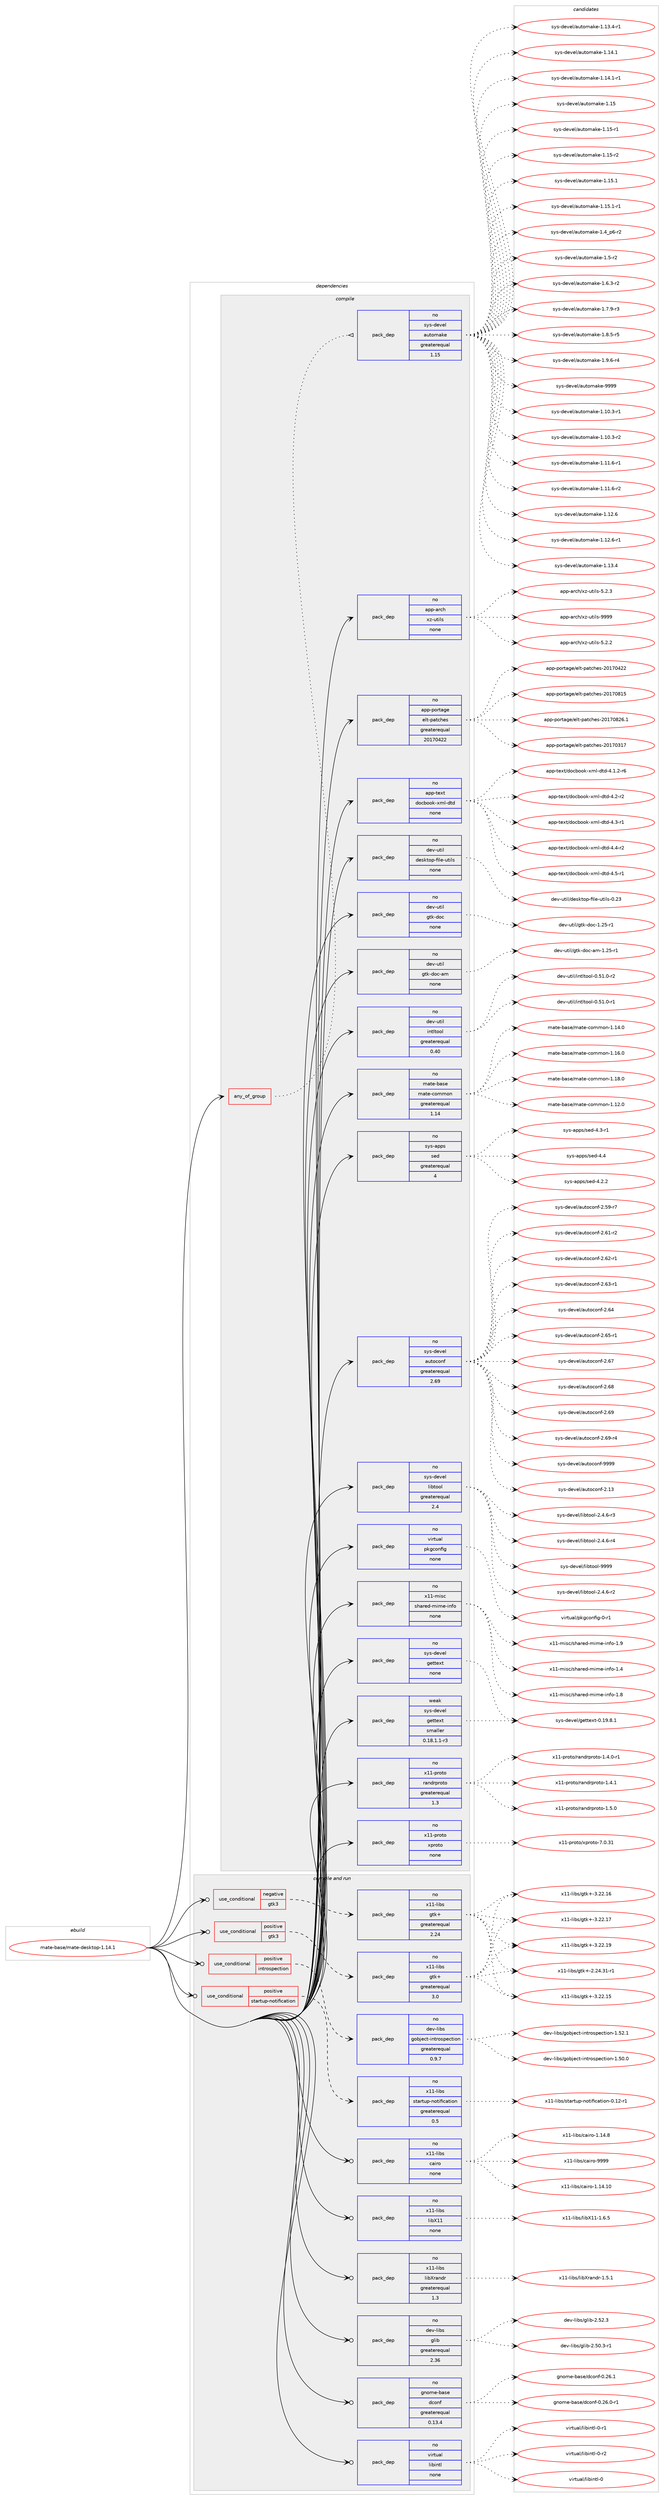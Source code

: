 digraph prolog {

# *************
# Graph options
# *************

newrank=true;
concentrate=true;
compound=true;
graph [rankdir=LR,fontname=Helvetica,fontsize=10,ranksep=1.5];#, ranksep=2.5, nodesep=0.2];
edge  [arrowhead=vee];
node  [fontname=Helvetica,fontsize=10];

# **********
# The ebuild
# **********

subgraph cluster_leftcol {
color=gray;
rank=same;
label=<<i>ebuild</i>>;
id [label="mate-base/mate-desktop-1.14.1", color=red, width=4, href="../mate-base/mate-desktop-1.14.1.svg"];
}

# ****************
# The dependencies
# ****************

subgraph cluster_midcol {
color=gray;
label=<<i>dependencies</i>>;
subgraph cluster_compile {
fillcolor="#eeeeee";
style=filled;
label=<<i>compile</i>>;
subgraph any5096 {
dependency345927 [label=<<TABLE BORDER="0" CELLBORDER="1" CELLSPACING="0" CELLPADDING="4"><TR><TD CELLPADDING="10">any_of_group</TD></TR></TABLE>>, shape=none, color=red];subgraph pack254606 {
dependency345928 [label=<<TABLE BORDER="0" CELLBORDER="1" CELLSPACING="0" CELLPADDING="4" WIDTH="220"><TR><TD ROWSPAN="6" CELLPADDING="30">pack_dep</TD></TR><TR><TD WIDTH="110">no</TD></TR><TR><TD>sys-devel</TD></TR><TR><TD>automake</TD></TR><TR><TD>greaterequal</TD></TR><TR><TD>1.15</TD></TR></TABLE>>, shape=none, color=blue];
}
dependency345927:e -> dependency345928:w [weight=20,style="dotted",arrowhead="oinv"];
}
id:e -> dependency345927:w [weight=20,style="solid",arrowhead="vee"];
subgraph pack254607 {
dependency345929 [label=<<TABLE BORDER="0" CELLBORDER="1" CELLSPACING="0" CELLPADDING="4" WIDTH="220"><TR><TD ROWSPAN="6" CELLPADDING="30">pack_dep</TD></TR><TR><TD WIDTH="110">no</TD></TR><TR><TD>app-arch</TD></TR><TR><TD>xz-utils</TD></TR><TR><TD>none</TD></TR><TR><TD></TD></TR></TABLE>>, shape=none, color=blue];
}
id:e -> dependency345929:w [weight=20,style="solid",arrowhead="vee"];
subgraph pack254608 {
dependency345930 [label=<<TABLE BORDER="0" CELLBORDER="1" CELLSPACING="0" CELLPADDING="4" WIDTH="220"><TR><TD ROWSPAN="6" CELLPADDING="30">pack_dep</TD></TR><TR><TD WIDTH="110">no</TD></TR><TR><TD>app-portage</TD></TR><TR><TD>elt-patches</TD></TR><TR><TD>greaterequal</TD></TR><TR><TD>20170422</TD></TR></TABLE>>, shape=none, color=blue];
}
id:e -> dependency345930:w [weight=20,style="solid",arrowhead="vee"];
subgraph pack254609 {
dependency345931 [label=<<TABLE BORDER="0" CELLBORDER="1" CELLSPACING="0" CELLPADDING="4" WIDTH="220"><TR><TD ROWSPAN="6" CELLPADDING="30">pack_dep</TD></TR><TR><TD WIDTH="110">no</TD></TR><TR><TD>app-text</TD></TR><TR><TD>docbook-xml-dtd</TD></TR><TR><TD>none</TD></TR><TR><TD></TD></TR></TABLE>>, shape=none, color=blue];
}
id:e -> dependency345931:w [weight=20,style="solid",arrowhead="vee"];
subgraph pack254610 {
dependency345932 [label=<<TABLE BORDER="0" CELLBORDER="1" CELLSPACING="0" CELLPADDING="4" WIDTH="220"><TR><TD ROWSPAN="6" CELLPADDING="30">pack_dep</TD></TR><TR><TD WIDTH="110">no</TD></TR><TR><TD>dev-util</TD></TR><TR><TD>desktop-file-utils</TD></TR><TR><TD>none</TD></TR><TR><TD></TD></TR></TABLE>>, shape=none, color=blue];
}
id:e -> dependency345932:w [weight=20,style="solid",arrowhead="vee"];
subgraph pack254611 {
dependency345933 [label=<<TABLE BORDER="0" CELLBORDER="1" CELLSPACING="0" CELLPADDING="4" WIDTH="220"><TR><TD ROWSPAN="6" CELLPADDING="30">pack_dep</TD></TR><TR><TD WIDTH="110">no</TD></TR><TR><TD>dev-util</TD></TR><TR><TD>gtk-doc</TD></TR><TR><TD>none</TD></TR><TR><TD></TD></TR></TABLE>>, shape=none, color=blue];
}
id:e -> dependency345933:w [weight=20,style="solid",arrowhead="vee"];
subgraph pack254612 {
dependency345934 [label=<<TABLE BORDER="0" CELLBORDER="1" CELLSPACING="0" CELLPADDING="4" WIDTH="220"><TR><TD ROWSPAN="6" CELLPADDING="30">pack_dep</TD></TR><TR><TD WIDTH="110">no</TD></TR><TR><TD>dev-util</TD></TR><TR><TD>gtk-doc-am</TD></TR><TR><TD>none</TD></TR><TR><TD></TD></TR></TABLE>>, shape=none, color=blue];
}
id:e -> dependency345934:w [weight=20,style="solid",arrowhead="vee"];
subgraph pack254613 {
dependency345935 [label=<<TABLE BORDER="0" CELLBORDER="1" CELLSPACING="0" CELLPADDING="4" WIDTH="220"><TR><TD ROWSPAN="6" CELLPADDING="30">pack_dep</TD></TR><TR><TD WIDTH="110">no</TD></TR><TR><TD>dev-util</TD></TR><TR><TD>intltool</TD></TR><TR><TD>greaterequal</TD></TR><TR><TD>0.40</TD></TR></TABLE>>, shape=none, color=blue];
}
id:e -> dependency345935:w [weight=20,style="solid",arrowhead="vee"];
subgraph pack254614 {
dependency345936 [label=<<TABLE BORDER="0" CELLBORDER="1" CELLSPACING="0" CELLPADDING="4" WIDTH="220"><TR><TD ROWSPAN="6" CELLPADDING="30">pack_dep</TD></TR><TR><TD WIDTH="110">no</TD></TR><TR><TD>mate-base</TD></TR><TR><TD>mate-common</TD></TR><TR><TD>greaterequal</TD></TR><TR><TD>1.14</TD></TR></TABLE>>, shape=none, color=blue];
}
id:e -> dependency345936:w [weight=20,style="solid",arrowhead="vee"];
subgraph pack254615 {
dependency345937 [label=<<TABLE BORDER="0" CELLBORDER="1" CELLSPACING="0" CELLPADDING="4" WIDTH="220"><TR><TD ROWSPAN="6" CELLPADDING="30">pack_dep</TD></TR><TR><TD WIDTH="110">no</TD></TR><TR><TD>sys-apps</TD></TR><TR><TD>sed</TD></TR><TR><TD>greaterequal</TD></TR><TR><TD>4</TD></TR></TABLE>>, shape=none, color=blue];
}
id:e -> dependency345937:w [weight=20,style="solid",arrowhead="vee"];
subgraph pack254616 {
dependency345938 [label=<<TABLE BORDER="0" CELLBORDER="1" CELLSPACING="0" CELLPADDING="4" WIDTH="220"><TR><TD ROWSPAN="6" CELLPADDING="30">pack_dep</TD></TR><TR><TD WIDTH="110">no</TD></TR><TR><TD>sys-devel</TD></TR><TR><TD>autoconf</TD></TR><TR><TD>greaterequal</TD></TR><TR><TD>2.69</TD></TR></TABLE>>, shape=none, color=blue];
}
id:e -> dependency345938:w [weight=20,style="solid",arrowhead="vee"];
subgraph pack254617 {
dependency345939 [label=<<TABLE BORDER="0" CELLBORDER="1" CELLSPACING="0" CELLPADDING="4" WIDTH="220"><TR><TD ROWSPAN="6" CELLPADDING="30">pack_dep</TD></TR><TR><TD WIDTH="110">no</TD></TR><TR><TD>sys-devel</TD></TR><TR><TD>gettext</TD></TR><TR><TD>none</TD></TR><TR><TD></TD></TR></TABLE>>, shape=none, color=blue];
}
id:e -> dependency345939:w [weight=20,style="solid",arrowhead="vee"];
subgraph pack254618 {
dependency345940 [label=<<TABLE BORDER="0" CELLBORDER="1" CELLSPACING="0" CELLPADDING="4" WIDTH="220"><TR><TD ROWSPAN="6" CELLPADDING="30">pack_dep</TD></TR><TR><TD WIDTH="110">no</TD></TR><TR><TD>sys-devel</TD></TR><TR><TD>libtool</TD></TR><TR><TD>greaterequal</TD></TR><TR><TD>2.4</TD></TR></TABLE>>, shape=none, color=blue];
}
id:e -> dependency345940:w [weight=20,style="solid",arrowhead="vee"];
subgraph pack254619 {
dependency345941 [label=<<TABLE BORDER="0" CELLBORDER="1" CELLSPACING="0" CELLPADDING="4" WIDTH="220"><TR><TD ROWSPAN="6" CELLPADDING="30">pack_dep</TD></TR><TR><TD WIDTH="110">no</TD></TR><TR><TD>virtual</TD></TR><TR><TD>pkgconfig</TD></TR><TR><TD>none</TD></TR><TR><TD></TD></TR></TABLE>>, shape=none, color=blue];
}
id:e -> dependency345941:w [weight=20,style="solid",arrowhead="vee"];
subgraph pack254620 {
dependency345942 [label=<<TABLE BORDER="0" CELLBORDER="1" CELLSPACING="0" CELLPADDING="4" WIDTH="220"><TR><TD ROWSPAN="6" CELLPADDING="30">pack_dep</TD></TR><TR><TD WIDTH="110">no</TD></TR><TR><TD>x11-misc</TD></TR><TR><TD>shared-mime-info</TD></TR><TR><TD>none</TD></TR><TR><TD></TD></TR></TABLE>>, shape=none, color=blue];
}
id:e -> dependency345942:w [weight=20,style="solid",arrowhead="vee"];
subgraph pack254621 {
dependency345943 [label=<<TABLE BORDER="0" CELLBORDER="1" CELLSPACING="0" CELLPADDING="4" WIDTH="220"><TR><TD ROWSPAN="6" CELLPADDING="30">pack_dep</TD></TR><TR><TD WIDTH="110">no</TD></TR><TR><TD>x11-proto</TD></TR><TR><TD>randrproto</TD></TR><TR><TD>greaterequal</TD></TR><TR><TD>1.3</TD></TR></TABLE>>, shape=none, color=blue];
}
id:e -> dependency345943:w [weight=20,style="solid",arrowhead="vee"];
subgraph pack254622 {
dependency345944 [label=<<TABLE BORDER="0" CELLBORDER="1" CELLSPACING="0" CELLPADDING="4" WIDTH="220"><TR><TD ROWSPAN="6" CELLPADDING="30">pack_dep</TD></TR><TR><TD WIDTH="110">no</TD></TR><TR><TD>x11-proto</TD></TR><TR><TD>xproto</TD></TR><TR><TD>none</TD></TR><TR><TD></TD></TR></TABLE>>, shape=none, color=blue];
}
id:e -> dependency345944:w [weight=20,style="solid",arrowhead="vee"];
subgraph pack254623 {
dependency345945 [label=<<TABLE BORDER="0" CELLBORDER="1" CELLSPACING="0" CELLPADDING="4" WIDTH="220"><TR><TD ROWSPAN="6" CELLPADDING="30">pack_dep</TD></TR><TR><TD WIDTH="110">weak</TD></TR><TR><TD>sys-devel</TD></TR><TR><TD>gettext</TD></TR><TR><TD>smaller</TD></TR><TR><TD>0.18.1.1-r3</TD></TR></TABLE>>, shape=none, color=blue];
}
id:e -> dependency345945:w [weight=20,style="solid",arrowhead="vee"];
}
subgraph cluster_compileandrun {
fillcolor="#eeeeee";
style=filled;
label=<<i>compile and run</i>>;
subgraph cond86124 {
dependency345946 [label=<<TABLE BORDER="0" CELLBORDER="1" CELLSPACING="0" CELLPADDING="4"><TR><TD ROWSPAN="3" CELLPADDING="10">use_conditional</TD></TR><TR><TD>negative</TD></TR><TR><TD>gtk3</TD></TR></TABLE>>, shape=none, color=red];
subgraph pack254624 {
dependency345947 [label=<<TABLE BORDER="0" CELLBORDER="1" CELLSPACING="0" CELLPADDING="4" WIDTH="220"><TR><TD ROWSPAN="6" CELLPADDING="30">pack_dep</TD></TR><TR><TD WIDTH="110">no</TD></TR><TR><TD>x11-libs</TD></TR><TR><TD>gtk+</TD></TR><TR><TD>greaterequal</TD></TR><TR><TD>2.24</TD></TR></TABLE>>, shape=none, color=blue];
}
dependency345946:e -> dependency345947:w [weight=20,style="dashed",arrowhead="vee"];
}
id:e -> dependency345946:w [weight=20,style="solid",arrowhead="odotvee"];
subgraph cond86125 {
dependency345948 [label=<<TABLE BORDER="0" CELLBORDER="1" CELLSPACING="0" CELLPADDING="4"><TR><TD ROWSPAN="3" CELLPADDING="10">use_conditional</TD></TR><TR><TD>positive</TD></TR><TR><TD>gtk3</TD></TR></TABLE>>, shape=none, color=red];
subgraph pack254625 {
dependency345949 [label=<<TABLE BORDER="0" CELLBORDER="1" CELLSPACING="0" CELLPADDING="4" WIDTH="220"><TR><TD ROWSPAN="6" CELLPADDING="30">pack_dep</TD></TR><TR><TD WIDTH="110">no</TD></TR><TR><TD>x11-libs</TD></TR><TR><TD>gtk+</TD></TR><TR><TD>greaterequal</TD></TR><TR><TD>3.0</TD></TR></TABLE>>, shape=none, color=blue];
}
dependency345948:e -> dependency345949:w [weight=20,style="dashed",arrowhead="vee"];
}
id:e -> dependency345948:w [weight=20,style="solid",arrowhead="odotvee"];
subgraph cond86126 {
dependency345950 [label=<<TABLE BORDER="0" CELLBORDER="1" CELLSPACING="0" CELLPADDING="4"><TR><TD ROWSPAN="3" CELLPADDING="10">use_conditional</TD></TR><TR><TD>positive</TD></TR><TR><TD>introspection</TD></TR></TABLE>>, shape=none, color=red];
subgraph pack254626 {
dependency345951 [label=<<TABLE BORDER="0" CELLBORDER="1" CELLSPACING="0" CELLPADDING="4" WIDTH="220"><TR><TD ROWSPAN="6" CELLPADDING="30">pack_dep</TD></TR><TR><TD WIDTH="110">no</TD></TR><TR><TD>dev-libs</TD></TR><TR><TD>gobject-introspection</TD></TR><TR><TD>greaterequal</TD></TR><TR><TD>0.9.7</TD></TR></TABLE>>, shape=none, color=blue];
}
dependency345950:e -> dependency345951:w [weight=20,style="dashed",arrowhead="vee"];
}
id:e -> dependency345950:w [weight=20,style="solid",arrowhead="odotvee"];
subgraph cond86127 {
dependency345952 [label=<<TABLE BORDER="0" CELLBORDER="1" CELLSPACING="0" CELLPADDING="4"><TR><TD ROWSPAN="3" CELLPADDING="10">use_conditional</TD></TR><TR><TD>positive</TD></TR><TR><TD>startup-notification</TD></TR></TABLE>>, shape=none, color=red];
subgraph pack254627 {
dependency345953 [label=<<TABLE BORDER="0" CELLBORDER="1" CELLSPACING="0" CELLPADDING="4" WIDTH="220"><TR><TD ROWSPAN="6" CELLPADDING="30">pack_dep</TD></TR><TR><TD WIDTH="110">no</TD></TR><TR><TD>x11-libs</TD></TR><TR><TD>startup-notification</TD></TR><TR><TD>greaterequal</TD></TR><TR><TD>0.5</TD></TR></TABLE>>, shape=none, color=blue];
}
dependency345952:e -> dependency345953:w [weight=20,style="dashed",arrowhead="vee"];
}
id:e -> dependency345952:w [weight=20,style="solid",arrowhead="odotvee"];
subgraph pack254628 {
dependency345954 [label=<<TABLE BORDER="0" CELLBORDER="1" CELLSPACING="0" CELLPADDING="4" WIDTH="220"><TR><TD ROWSPAN="6" CELLPADDING="30">pack_dep</TD></TR><TR><TD WIDTH="110">no</TD></TR><TR><TD>dev-libs</TD></TR><TR><TD>glib</TD></TR><TR><TD>greaterequal</TD></TR><TR><TD>2.36</TD></TR></TABLE>>, shape=none, color=blue];
}
id:e -> dependency345954:w [weight=20,style="solid",arrowhead="odotvee"];
subgraph pack254629 {
dependency345955 [label=<<TABLE BORDER="0" CELLBORDER="1" CELLSPACING="0" CELLPADDING="4" WIDTH="220"><TR><TD ROWSPAN="6" CELLPADDING="30">pack_dep</TD></TR><TR><TD WIDTH="110">no</TD></TR><TR><TD>gnome-base</TD></TR><TR><TD>dconf</TD></TR><TR><TD>greaterequal</TD></TR><TR><TD>0.13.4</TD></TR></TABLE>>, shape=none, color=blue];
}
id:e -> dependency345955:w [weight=20,style="solid",arrowhead="odotvee"];
subgraph pack254630 {
dependency345956 [label=<<TABLE BORDER="0" CELLBORDER="1" CELLSPACING="0" CELLPADDING="4" WIDTH="220"><TR><TD ROWSPAN="6" CELLPADDING="30">pack_dep</TD></TR><TR><TD WIDTH="110">no</TD></TR><TR><TD>virtual</TD></TR><TR><TD>libintl</TD></TR><TR><TD>none</TD></TR><TR><TD></TD></TR></TABLE>>, shape=none, color=blue];
}
id:e -> dependency345956:w [weight=20,style="solid",arrowhead="odotvee"];
subgraph pack254631 {
dependency345957 [label=<<TABLE BORDER="0" CELLBORDER="1" CELLSPACING="0" CELLPADDING="4" WIDTH="220"><TR><TD ROWSPAN="6" CELLPADDING="30">pack_dep</TD></TR><TR><TD WIDTH="110">no</TD></TR><TR><TD>x11-libs</TD></TR><TR><TD>cairo</TD></TR><TR><TD>none</TD></TR><TR><TD></TD></TR></TABLE>>, shape=none, color=blue];
}
id:e -> dependency345957:w [weight=20,style="solid",arrowhead="odotvee"];
subgraph pack254632 {
dependency345958 [label=<<TABLE BORDER="0" CELLBORDER="1" CELLSPACING="0" CELLPADDING="4" WIDTH="220"><TR><TD ROWSPAN="6" CELLPADDING="30">pack_dep</TD></TR><TR><TD WIDTH="110">no</TD></TR><TR><TD>x11-libs</TD></TR><TR><TD>libX11</TD></TR><TR><TD>none</TD></TR><TR><TD></TD></TR></TABLE>>, shape=none, color=blue];
}
id:e -> dependency345958:w [weight=20,style="solid",arrowhead="odotvee"];
subgraph pack254633 {
dependency345959 [label=<<TABLE BORDER="0" CELLBORDER="1" CELLSPACING="0" CELLPADDING="4" WIDTH="220"><TR><TD ROWSPAN="6" CELLPADDING="30">pack_dep</TD></TR><TR><TD WIDTH="110">no</TD></TR><TR><TD>x11-libs</TD></TR><TR><TD>libXrandr</TD></TR><TR><TD>greaterequal</TD></TR><TR><TD>1.3</TD></TR></TABLE>>, shape=none, color=blue];
}
id:e -> dependency345959:w [weight=20,style="solid",arrowhead="odotvee"];
}
subgraph cluster_run {
fillcolor="#eeeeee";
style=filled;
label=<<i>run</i>>;
}
}

# **************
# The candidates
# **************

subgraph cluster_choices {
rank=same;
color=gray;
label=<<i>candidates</i>>;

subgraph choice254606 {
color=black;
nodesep=1;
choice11512111545100101118101108479711711611110997107101454946494846514511449 [label="sys-devel/automake-1.10.3-r1", color=red, width=4,href="../sys-devel/automake-1.10.3-r1.svg"];
choice11512111545100101118101108479711711611110997107101454946494846514511450 [label="sys-devel/automake-1.10.3-r2", color=red, width=4,href="../sys-devel/automake-1.10.3-r2.svg"];
choice11512111545100101118101108479711711611110997107101454946494946544511449 [label="sys-devel/automake-1.11.6-r1", color=red, width=4,href="../sys-devel/automake-1.11.6-r1.svg"];
choice11512111545100101118101108479711711611110997107101454946494946544511450 [label="sys-devel/automake-1.11.6-r2", color=red, width=4,href="../sys-devel/automake-1.11.6-r2.svg"];
choice1151211154510010111810110847971171161111099710710145494649504654 [label="sys-devel/automake-1.12.6", color=red, width=4,href="../sys-devel/automake-1.12.6.svg"];
choice11512111545100101118101108479711711611110997107101454946495046544511449 [label="sys-devel/automake-1.12.6-r1", color=red, width=4,href="../sys-devel/automake-1.12.6-r1.svg"];
choice1151211154510010111810110847971171161111099710710145494649514652 [label="sys-devel/automake-1.13.4", color=red, width=4,href="../sys-devel/automake-1.13.4.svg"];
choice11512111545100101118101108479711711611110997107101454946495146524511449 [label="sys-devel/automake-1.13.4-r1", color=red, width=4,href="../sys-devel/automake-1.13.4-r1.svg"];
choice1151211154510010111810110847971171161111099710710145494649524649 [label="sys-devel/automake-1.14.1", color=red, width=4,href="../sys-devel/automake-1.14.1.svg"];
choice11512111545100101118101108479711711611110997107101454946495246494511449 [label="sys-devel/automake-1.14.1-r1", color=red, width=4,href="../sys-devel/automake-1.14.1-r1.svg"];
choice115121115451001011181011084797117116111109971071014549464953 [label="sys-devel/automake-1.15", color=red, width=4,href="../sys-devel/automake-1.15.svg"];
choice1151211154510010111810110847971171161111099710710145494649534511449 [label="sys-devel/automake-1.15-r1", color=red, width=4,href="../sys-devel/automake-1.15-r1.svg"];
choice1151211154510010111810110847971171161111099710710145494649534511450 [label="sys-devel/automake-1.15-r2", color=red, width=4,href="../sys-devel/automake-1.15-r2.svg"];
choice1151211154510010111810110847971171161111099710710145494649534649 [label="sys-devel/automake-1.15.1", color=red, width=4,href="../sys-devel/automake-1.15.1.svg"];
choice11512111545100101118101108479711711611110997107101454946495346494511449 [label="sys-devel/automake-1.15.1-r1", color=red, width=4,href="../sys-devel/automake-1.15.1-r1.svg"];
choice115121115451001011181011084797117116111109971071014549465295112544511450 [label="sys-devel/automake-1.4_p6-r2", color=red, width=4,href="../sys-devel/automake-1.4_p6-r2.svg"];
choice11512111545100101118101108479711711611110997107101454946534511450 [label="sys-devel/automake-1.5-r2", color=red, width=4,href="../sys-devel/automake-1.5-r2.svg"];
choice115121115451001011181011084797117116111109971071014549465446514511450 [label="sys-devel/automake-1.6.3-r2", color=red, width=4,href="../sys-devel/automake-1.6.3-r2.svg"];
choice115121115451001011181011084797117116111109971071014549465546574511451 [label="sys-devel/automake-1.7.9-r3", color=red, width=4,href="../sys-devel/automake-1.7.9-r3.svg"];
choice115121115451001011181011084797117116111109971071014549465646534511453 [label="sys-devel/automake-1.8.5-r5", color=red, width=4,href="../sys-devel/automake-1.8.5-r5.svg"];
choice115121115451001011181011084797117116111109971071014549465746544511452 [label="sys-devel/automake-1.9.6-r4", color=red, width=4,href="../sys-devel/automake-1.9.6-r4.svg"];
choice115121115451001011181011084797117116111109971071014557575757 [label="sys-devel/automake-9999", color=red, width=4,href="../sys-devel/automake-9999.svg"];
dependency345928:e -> choice11512111545100101118101108479711711611110997107101454946494846514511449:w [style=dotted,weight="100"];
dependency345928:e -> choice11512111545100101118101108479711711611110997107101454946494846514511450:w [style=dotted,weight="100"];
dependency345928:e -> choice11512111545100101118101108479711711611110997107101454946494946544511449:w [style=dotted,weight="100"];
dependency345928:e -> choice11512111545100101118101108479711711611110997107101454946494946544511450:w [style=dotted,weight="100"];
dependency345928:e -> choice1151211154510010111810110847971171161111099710710145494649504654:w [style=dotted,weight="100"];
dependency345928:e -> choice11512111545100101118101108479711711611110997107101454946495046544511449:w [style=dotted,weight="100"];
dependency345928:e -> choice1151211154510010111810110847971171161111099710710145494649514652:w [style=dotted,weight="100"];
dependency345928:e -> choice11512111545100101118101108479711711611110997107101454946495146524511449:w [style=dotted,weight="100"];
dependency345928:e -> choice1151211154510010111810110847971171161111099710710145494649524649:w [style=dotted,weight="100"];
dependency345928:e -> choice11512111545100101118101108479711711611110997107101454946495246494511449:w [style=dotted,weight="100"];
dependency345928:e -> choice115121115451001011181011084797117116111109971071014549464953:w [style=dotted,weight="100"];
dependency345928:e -> choice1151211154510010111810110847971171161111099710710145494649534511449:w [style=dotted,weight="100"];
dependency345928:e -> choice1151211154510010111810110847971171161111099710710145494649534511450:w [style=dotted,weight="100"];
dependency345928:e -> choice1151211154510010111810110847971171161111099710710145494649534649:w [style=dotted,weight="100"];
dependency345928:e -> choice11512111545100101118101108479711711611110997107101454946495346494511449:w [style=dotted,weight="100"];
dependency345928:e -> choice115121115451001011181011084797117116111109971071014549465295112544511450:w [style=dotted,weight="100"];
dependency345928:e -> choice11512111545100101118101108479711711611110997107101454946534511450:w [style=dotted,weight="100"];
dependency345928:e -> choice115121115451001011181011084797117116111109971071014549465446514511450:w [style=dotted,weight="100"];
dependency345928:e -> choice115121115451001011181011084797117116111109971071014549465546574511451:w [style=dotted,weight="100"];
dependency345928:e -> choice115121115451001011181011084797117116111109971071014549465646534511453:w [style=dotted,weight="100"];
dependency345928:e -> choice115121115451001011181011084797117116111109971071014549465746544511452:w [style=dotted,weight="100"];
dependency345928:e -> choice115121115451001011181011084797117116111109971071014557575757:w [style=dotted,weight="100"];
}
subgraph choice254607 {
color=black;
nodesep=1;
choice971121124597114991044712012245117116105108115455346504650 [label="app-arch/xz-utils-5.2.2", color=red, width=4,href="../app-arch/xz-utils-5.2.2.svg"];
choice971121124597114991044712012245117116105108115455346504651 [label="app-arch/xz-utils-5.2.3", color=red, width=4,href="../app-arch/xz-utils-5.2.3.svg"];
choice9711211245971149910447120122451171161051081154557575757 [label="app-arch/xz-utils-9999", color=red, width=4,href="../app-arch/xz-utils-9999.svg"];
dependency345929:e -> choice971121124597114991044712012245117116105108115455346504650:w [style=dotted,weight="100"];
dependency345929:e -> choice971121124597114991044712012245117116105108115455346504651:w [style=dotted,weight="100"];
dependency345929:e -> choice9711211245971149910447120122451171161051081154557575757:w [style=dotted,weight="100"];
}
subgraph choice254608 {
color=black;
nodesep=1;
choice97112112451121111141169710310147101108116451129711699104101115455048495548514955 [label="app-portage/elt-patches-20170317", color=red, width=4,href="../app-portage/elt-patches-20170317.svg"];
choice97112112451121111141169710310147101108116451129711699104101115455048495548525050 [label="app-portage/elt-patches-20170422", color=red, width=4,href="../app-portage/elt-patches-20170422.svg"];
choice97112112451121111141169710310147101108116451129711699104101115455048495548564953 [label="app-portage/elt-patches-20170815", color=red, width=4,href="../app-portage/elt-patches-20170815.svg"];
choice971121124511211111411697103101471011081164511297116991041011154550484955485650544649 [label="app-portage/elt-patches-20170826.1", color=red, width=4,href="../app-portage/elt-patches-20170826.1.svg"];
dependency345930:e -> choice97112112451121111141169710310147101108116451129711699104101115455048495548514955:w [style=dotted,weight="100"];
dependency345930:e -> choice97112112451121111141169710310147101108116451129711699104101115455048495548525050:w [style=dotted,weight="100"];
dependency345930:e -> choice97112112451121111141169710310147101108116451129711699104101115455048495548564953:w [style=dotted,weight="100"];
dependency345930:e -> choice971121124511211111411697103101471011081164511297116991041011154550484955485650544649:w [style=dotted,weight="100"];
}
subgraph choice254609 {
color=black;
nodesep=1;
choice971121124511610112011647100111999811111110745120109108451001161004552464946504511454 [label="app-text/docbook-xml-dtd-4.1.2-r6", color=red, width=4,href="../app-text/docbook-xml-dtd-4.1.2-r6.svg"];
choice97112112451161011201164710011199981111111074512010910845100116100455246504511450 [label="app-text/docbook-xml-dtd-4.2-r2", color=red, width=4,href="../app-text/docbook-xml-dtd-4.2-r2.svg"];
choice97112112451161011201164710011199981111111074512010910845100116100455246514511449 [label="app-text/docbook-xml-dtd-4.3-r1", color=red, width=4,href="../app-text/docbook-xml-dtd-4.3-r1.svg"];
choice97112112451161011201164710011199981111111074512010910845100116100455246524511450 [label="app-text/docbook-xml-dtd-4.4-r2", color=red, width=4,href="../app-text/docbook-xml-dtd-4.4-r2.svg"];
choice97112112451161011201164710011199981111111074512010910845100116100455246534511449 [label="app-text/docbook-xml-dtd-4.5-r1", color=red, width=4,href="../app-text/docbook-xml-dtd-4.5-r1.svg"];
dependency345931:e -> choice971121124511610112011647100111999811111110745120109108451001161004552464946504511454:w [style=dotted,weight="100"];
dependency345931:e -> choice97112112451161011201164710011199981111111074512010910845100116100455246504511450:w [style=dotted,weight="100"];
dependency345931:e -> choice97112112451161011201164710011199981111111074512010910845100116100455246514511449:w [style=dotted,weight="100"];
dependency345931:e -> choice97112112451161011201164710011199981111111074512010910845100116100455246524511450:w [style=dotted,weight="100"];
dependency345931:e -> choice97112112451161011201164710011199981111111074512010910845100116100455246534511449:w [style=dotted,weight="100"];
}
subgraph choice254610 {
color=black;
nodesep=1;
choice100101118451171161051084710010111510711611111245102105108101451171161051081154548465051 [label="dev-util/desktop-file-utils-0.23", color=red, width=4,href="../dev-util/desktop-file-utils-0.23.svg"];
dependency345932:e -> choice100101118451171161051084710010111510711611111245102105108101451171161051081154548465051:w [style=dotted,weight="100"];
}
subgraph choice254611 {
color=black;
nodesep=1;
choice1001011184511711610510847103116107451001119945494650534511449 [label="dev-util/gtk-doc-1.25-r1", color=red, width=4,href="../dev-util/gtk-doc-1.25-r1.svg"];
dependency345933:e -> choice1001011184511711610510847103116107451001119945494650534511449:w [style=dotted,weight="100"];
}
subgraph choice254612 {
color=black;
nodesep=1;
choice10010111845117116105108471031161074510011199459710945494650534511449 [label="dev-util/gtk-doc-am-1.25-r1", color=red, width=4,href="../dev-util/gtk-doc-am-1.25-r1.svg"];
dependency345934:e -> choice10010111845117116105108471031161074510011199459710945494650534511449:w [style=dotted,weight="100"];
}
subgraph choice254613 {
color=black;
nodesep=1;
choice1001011184511711610510847105110116108116111111108454846534946484511449 [label="dev-util/intltool-0.51.0-r1", color=red, width=4,href="../dev-util/intltool-0.51.0-r1.svg"];
choice1001011184511711610510847105110116108116111111108454846534946484511450 [label="dev-util/intltool-0.51.0-r2", color=red, width=4,href="../dev-util/intltool-0.51.0-r2.svg"];
dependency345935:e -> choice1001011184511711610510847105110116108116111111108454846534946484511449:w [style=dotted,weight="100"];
dependency345935:e -> choice1001011184511711610510847105110116108116111111108454846534946484511450:w [style=dotted,weight="100"];
}
subgraph choice254614 {
color=black;
nodesep=1;
choice109971161014598971151014710997116101459911110910911111045494649504648 [label="mate-base/mate-common-1.12.0", color=red, width=4,href="../mate-base/mate-common-1.12.0.svg"];
choice109971161014598971151014710997116101459911110910911111045494649524648 [label="mate-base/mate-common-1.14.0", color=red, width=4,href="../mate-base/mate-common-1.14.0.svg"];
choice109971161014598971151014710997116101459911110910911111045494649544648 [label="mate-base/mate-common-1.16.0", color=red, width=4,href="../mate-base/mate-common-1.16.0.svg"];
choice109971161014598971151014710997116101459911110910911111045494649564648 [label="mate-base/mate-common-1.18.0", color=red, width=4,href="../mate-base/mate-common-1.18.0.svg"];
dependency345936:e -> choice109971161014598971151014710997116101459911110910911111045494649504648:w [style=dotted,weight="100"];
dependency345936:e -> choice109971161014598971151014710997116101459911110910911111045494649524648:w [style=dotted,weight="100"];
dependency345936:e -> choice109971161014598971151014710997116101459911110910911111045494649544648:w [style=dotted,weight="100"];
dependency345936:e -> choice109971161014598971151014710997116101459911110910911111045494649564648:w [style=dotted,weight="100"];
}
subgraph choice254615 {
color=black;
nodesep=1;
choice115121115459711211211547115101100455246504650 [label="sys-apps/sed-4.2.2", color=red, width=4,href="../sys-apps/sed-4.2.2.svg"];
choice115121115459711211211547115101100455246514511449 [label="sys-apps/sed-4.3-r1", color=red, width=4,href="../sys-apps/sed-4.3-r1.svg"];
choice11512111545971121121154711510110045524652 [label="sys-apps/sed-4.4", color=red, width=4,href="../sys-apps/sed-4.4.svg"];
dependency345937:e -> choice115121115459711211211547115101100455246504650:w [style=dotted,weight="100"];
dependency345937:e -> choice115121115459711211211547115101100455246514511449:w [style=dotted,weight="100"];
dependency345937:e -> choice11512111545971121121154711510110045524652:w [style=dotted,weight="100"];
}
subgraph choice254616 {
color=black;
nodesep=1;
choice115121115451001011181011084797117116111991111101024550464951 [label="sys-devel/autoconf-2.13", color=red, width=4,href="../sys-devel/autoconf-2.13.svg"];
choice1151211154510010111810110847971171161119911111010245504653574511455 [label="sys-devel/autoconf-2.59-r7", color=red, width=4,href="../sys-devel/autoconf-2.59-r7.svg"];
choice1151211154510010111810110847971171161119911111010245504654494511450 [label="sys-devel/autoconf-2.61-r2", color=red, width=4,href="../sys-devel/autoconf-2.61-r2.svg"];
choice1151211154510010111810110847971171161119911111010245504654504511449 [label="sys-devel/autoconf-2.62-r1", color=red, width=4,href="../sys-devel/autoconf-2.62-r1.svg"];
choice1151211154510010111810110847971171161119911111010245504654514511449 [label="sys-devel/autoconf-2.63-r1", color=red, width=4,href="../sys-devel/autoconf-2.63-r1.svg"];
choice115121115451001011181011084797117116111991111101024550465452 [label="sys-devel/autoconf-2.64", color=red, width=4,href="../sys-devel/autoconf-2.64.svg"];
choice1151211154510010111810110847971171161119911111010245504654534511449 [label="sys-devel/autoconf-2.65-r1", color=red, width=4,href="../sys-devel/autoconf-2.65-r1.svg"];
choice115121115451001011181011084797117116111991111101024550465455 [label="sys-devel/autoconf-2.67", color=red, width=4,href="../sys-devel/autoconf-2.67.svg"];
choice115121115451001011181011084797117116111991111101024550465456 [label="sys-devel/autoconf-2.68", color=red, width=4,href="../sys-devel/autoconf-2.68.svg"];
choice115121115451001011181011084797117116111991111101024550465457 [label="sys-devel/autoconf-2.69", color=red, width=4,href="../sys-devel/autoconf-2.69.svg"];
choice1151211154510010111810110847971171161119911111010245504654574511452 [label="sys-devel/autoconf-2.69-r4", color=red, width=4,href="../sys-devel/autoconf-2.69-r4.svg"];
choice115121115451001011181011084797117116111991111101024557575757 [label="sys-devel/autoconf-9999", color=red, width=4,href="../sys-devel/autoconf-9999.svg"];
dependency345938:e -> choice115121115451001011181011084797117116111991111101024550464951:w [style=dotted,weight="100"];
dependency345938:e -> choice1151211154510010111810110847971171161119911111010245504653574511455:w [style=dotted,weight="100"];
dependency345938:e -> choice1151211154510010111810110847971171161119911111010245504654494511450:w [style=dotted,weight="100"];
dependency345938:e -> choice1151211154510010111810110847971171161119911111010245504654504511449:w [style=dotted,weight="100"];
dependency345938:e -> choice1151211154510010111810110847971171161119911111010245504654514511449:w [style=dotted,weight="100"];
dependency345938:e -> choice115121115451001011181011084797117116111991111101024550465452:w [style=dotted,weight="100"];
dependency345938:e -> choice1151211154510010111810110847971171161119911111010245504654534511449:w [style=dotted,weight="100"];
dependency345938:e -> choice115121115451001011181011084797117116111991111101024550465455:w [style=dotted,weight="100"];
dependency345938:e -> choice115121115451001011181011084797117116111991111101024550465456:w [style=dotted,weight="100"];
dependency345938:e -> choice115121115451001011181011084797117116111991111101024550465457:w [style=dotted,weight="100"];
dependency345938:e -> choice1151211154510010111810110847971171161119911111010245504654574511452:w [style=dotted,weight="100"];
dependency345938:e -> choice115121115451001011181011084797117116111991111101024557575757:w [style=dotted,weight="100"];
}
subgraph choice254617 {
color=black;
nodesep=1;
choice1151211154510010111810110847103101116116101120116454846495746564649 [label="sys-devel/gettext-0.19.8.1", color=red, width=4,href="../sys-devel/gettext-0.19.8.1.svg"];
dependency345939:e -> choice1151211154510010111810110847103101116116101120116454846495746564649:w [style=dotted,weight="100"];
}
subgraph choice254618 {
color=black;
nodesep=1;
choice1151211154510010111810110847108105981161111111084550465246544511450 [label="sys-devel/libtool-2.4.6-r2", color=red, width=4,href="../sys-devel/libtool-2.4.6-r2.svg"];
choice1151211154510010111810110847108105981161111111084550465246544511451 [label="sys-devel/libtool-2.4.6-r3", color=red, width=4,href="../sys-devel/libtool-2.4.6-r3.svg"];
choice1151211154510010111810110847108105981161111111084550465246544511452 [label="sys-devel/libtool-2.4.6-r4", color=red, width=4,href="../sys-devel/libtool-2.4.6-r4.svg"];
choice1151211154510010111810110847108105981161111111084557575757 [label="sys-devel/libtool-9999", color=red, width=4,href="../sys-devel/libtool-9999.svg"];
dependency345940:e -> choice1151211154510010111810110847108105981161111111084550465246544511450:w [style=dotted,weight="100"];
dependency345940:e -> choice1151211154510010111810110847108105981161111111084550465246544511451:w [style=dotted,weight="100"];
dependency345940:e -> choice1151211154510010111810110847108105981161111111084550465246544511452:w [style=dotted,weight="100"];
dependency345940:e -> choice1151211154510010111810110847108105981161111111084557575757:w [style=dotted,weight="100"];
}
subgraph choice254619 {
color=black;
nodesep=1;
choice11810511411611797108471121071039911111010210510345484511449 [label="virtual/pkgconfig-0-r1", color=red, width=4,href="../virtual/pkgconfig-0-r1.svg"];
dependency345941:e -> choice11810511411611797108471121071039911111010210510345484511449:w [style=dotted,weight="100"];
}
subgraph choice254620 {
color=black;
nodesep=1;
choice120494945109105115994711510497114101100451091051091014510511010211145494652 [label="x11-misc/shared-mime-info-1.4", color=red, width=4,href="../x11-misc/shared-mime-info-1.4.svg"];
choice120494945109105115994711510497114101100451091051091014510511010211145494656 [label="x11-misc/shared-mime-info-1.8", color=red, width=4,href="../x11-misc/shared-mime-info-1.8.svg"];
choice120494945109105115994711510497114101100451091051091014510511010211145494657 [label="x11-misc/shared-mime-info-1.9", color=red, width=4,href="../x11-misc/shared-mime-info-1.9.svg"];
dependency345942:e -> choice120494945109105115994711510497114101100451091051091014510511010211145494652:w [style=dotted,weight="100"];
dependency345942:e -> choice120494945109105115994711510497114101100451091051091014510511010211145494656:w [style=dotted,weight="100"];
dependency345942:e -> choice120494945109105115994711510497114101100451091051091014510511010211145494657:w [style=dotted,weight="100"];
}
subgraph choice254621 {
color=black;
nodesep=1;
choice12049494511211411111611147114971101001141121141111161114549465246484511449 [label="x11-proto/randrproto-1.4.0-r1", color=red, width=4,href="../x11-proto/randrproto-1.4.0-r1.svg"];
choice1204949451121141111161114711497110100114112114111116111454946524649 [label="x11-proto/randrproto-1.4.1", color=red, width=4,href="../x11-proto/randrproto-1.4.1.svg"];
choice1204949451121141111161114711497110100114112114111116111454946534648 [label="x11-proto/randrproto-1.5.0", color=red, width=4,href="../x11-proto/randrproto-1.5.0.svg"];
dependency345943:e -> choice12049494511211411111611147114971101001141121141111161114549465246484511449:w [style=dotted,weight="100"];
dependency345943:e -> choice1204949451121141111161114711497110100114112114111116111454946524649:w [style=dotted,weight="100"];
dependency345943:e -> choice1204949451121141111161114711497110100114112114111116111454946534648:w [style=dotted,weight="100"];
}
subgraph choice254622 {
color=black;
nodesep=1;
choice1204949451121141111161114712011211411111611145554648465149 [label="x11-proto/xproto-7.0.31", color=red, width=4,href="../x11-proto/xproto-7.0.31.svg"];
dependency345944:e -> choice1204949451121141111161114712011211411111611145554648465149:w [style=dotted,weight="100"];
}
subgraph choice254623 {
color=black;
nodesep=1;
choice1151211154510010111810110847103101116116101120116454846495746564649 [label="sys-devel/gettext-0.19.8.1", color=red, width=4,href="../sys-devel/gettext-0.19.8.1.svg"];
dependency345945:e -> choice1151211154510010111810110847103101116116101120116454846495746564649:w [style=dotted,weight="100"];
}
subgraph choice254624 {
color=black;
nodesep=1;
choice12049494510810598115471031161074345504650524651494511449 [label="x11-libs/gtk+-2.24.31-r1", color=red, width=4,href="../x11-libs/gtk+-2.24.31-r1.svg"];
choice1204949451081059811547103116107434551465050464953 [label="x11-libs/gtk+-3.22.15", color=red, width=4,href="../x11-libs/gtk+-3.22.15.svg"];
choice1204949451081059811547103116107434551465050464954 [label="x11-libs/gtk+-3.22.16", color=red, width=4,href="../x11-libs/gtk+-3.22.16.svg"];
choice1204949451081059811547103116107434551465050464955 [label="x11-libs/gtk+-3.22.17", color=red, width=4,href="../x11-libs/gtk+-3.22.17.svg"];
choice1204949451081059811547103116107434551465050464957 [label="x11-libs/gtk+-3.22.19", color=red, width=4,href="../x11-libs/gtk+-3.22.19.svg"];
dependency345947:e -> choice12049494510810598115471031161074345504650524651494511449:w [style=dotted,weight="100"];
dependency345947:e -> choice1204949451081059811547103116107434551465050464953:w [style=dotted,weight="100"];
dependency345947:e -> choice1204949451081059811547103116107434551465050464954:w [style=dotted,weight="100"];
dependency345947:e -> choice1204949451081059811547103116107434551465050464955:w [style=dotted,weight="100"];
dependency345947:e -> choice1204949451081059811547103116107434551465050464957:w [style=dotted,weight="100"];
}
subgraph choice254625 {
color=black;
nodesep=1;
choice12049494510810598115471031161074345504650524651494511449 [label="x11-libs/gtk+-2.24.31-r1", color=red, width=4,href="../x11-libs/gtk+-2.24.31-r1.svg"];
choice1204949451081059811547103116107434551465050464953 [label="x11-libs/gtk+-3.22.15", color=red, width=4,href="../x11-libs/gtk+-3.22.15.svg"];
choice1204949451081059811547103116107434551465050464954 [label="x11-libs/gtk+-3.22.16", color=red, width=4,href="../x11-libs/gtk+-3.22.16.svg"];
choice1204949451081059811547103116107434551465050464955 [label="x11-libs/gtk+-3.22.17", color=red, width=4,href="../x11-libs/gtk+-3.22.17.svg"];
choice1204949451081059811547103116107434551465050464957 [label="x11-libs/gtk+-3.22.19", color=red, width=4,href="../x11-libs/gtk+-3.22.19.svg"];
dependency345949:e -> choice12049494510810598115471031161074345504650524651494511449:w [style=dotted,weight="100"];
dependency345949:e -> choice1204949451081059811547103116107434551465050464953:w [style=dotted,weight="100"];
dependency345949:e -> choice1204949451081059811547103116107434551465050464954:w [style=dotted,weight="100"];
dependency345949:e -> choice1204949451081059811547103116107434551465050464955:w [style=dotted,weight="100"];
dependency345949:e -> choice1204949451081059811547103116107434551465050464957:w [style=dotted,weight="100"];
}
subgraph choice254626 {
color=black;
nodesep=1;
choice1001011184510810598115471031119810610199116451051101161141111151121019911610511111045494653484648 [label="dev-libs/gobject-introspection-1.50.0", color=red, width=4,href="../dev-libs/gobject-introspection-1.50.0.svg"];
choice1001011184510810598115471031119810610199116451051101161141111151121019911610511111045494653504649 [label="dev-libs/gobject-introspection-1.52.1", color=red, width=4,href="../dev-libs/gobject-introspection-1.52.1.svg"];
dependency345951:e -> choice1001011184510810598115471031119810610199116451051101161141111151121019911610511111045494653484648:w [style=dotted,weight="100"];
dependency345951:e -> choice1001011184510810598115471031119810610199116451051101161141111151121019911610511111045494653504649:w [style=dotted,weight="100"];
}
subgraph choice254627 {
color=black;
nodesep=1;
choice12049494510810598115471151169711411611711245110111116105102105999711610511111045484649504511449 [label="x11-libs/startup-notification-0.12-r1", color=red, width=4,href="../x11-libs/startup-notification-0.12-r1.svg"];
dependency345953:e -> choice12049494510810598115471151169711411611711245110111116105102105999711610511111045484649504511449:w [style=dotted,weight="100"];
}
subgraph choice254628 {
color=black;
nodesep=1;
choice10010111845108105981154710310810598455046534846514511449 [label="dev-libs/glib-2.50.3-r1", color=red, width=4,href="../dev-libs/glib-2.50.3-r1.svg"];
choice1001011184510810598115471031081059845504653504651 [label="dev-libs/glib-2.52.3", color=red, width=4,href="../dev-libs/glib-2.52.3.svg"];
dependency345954:e -> choice10010111845108105981154710310810598455046534846514511449:w [style=dotted,weight="100"];
dependency345954:e -> choice1001011184510810598115471031081059845504653504651:w [style=dotted,weight="100"];
}
subgraph choice254629 {
color=black;
nodesep=1;
choice1031101111091014598971151014710099111110102454846505446484511449 [label="gnome-base/dconf-0.26.0-r1", color=red, width=4,href="../gnome-base/dconf-0.26.0-r1.svg"];
choice103110111109101459897115101471009911111010245484650544649 [label="gnome-base/dconf-0.26.1", color=red, width=4,href="../gnome-base/dconf-0.26.1.svg"];
dependency345955:e -> choice1031101111091014598971151014710099111110102454846505446484511449:w [style=dotted,weight="100"];
dependency345955:e -> choice103110111109101459897115101471009911111010245484650544649:w [style=dotted,weight="100"];
}
subgraph choice254630 {
color=black;
nodesep=1;
choice1181051141161179710847108105981051101161084548 [label="virtual/libintl-0", color=red, width=4,href="../virtual/libintl-0.svg"];
choice11810511411611797108471081059810511011610845484511449 [label="virtual/libintl-0-r1", color=red, width=4,href="../virtual/libintl-0-r1.svg"];
choice11810511411611797108471081059810511011610845484511450 [label="virtual/libintl-0-r2", color=red, width=4,href="../virtual/libintl-0-r2.svg"];
dependency345956:e -> choice1181051141161179710847108105981051101161084548:w [style=dotted,weight="100"];
dependency345956:e -> choice11810511411611797108471081059810511011610845484511449:w [style=dotted,weight="100"];
dependency345956:e -> choice11810511411611797108471081059810511011610845484511450:w [style=dotted,weight="100"];
}
subgraph choice254631 {
color=black;
nodesep=1;
choice120494945108105981154799971051141114549464952464948 [label="x11-libs/cairo-1.14.10", color=red, width=4,href="../x11-libs/cairo-1.14.10.svg"];
choice1204949451081059811547999710511411145494649524656 [label="x11-libs/cairo-1.14.8", color=red, width=4,href="../x11-libs/cairo-1.14.8.svg"];
choice120494945108105981154799971051141114557575757 [label="x11-libs/cairo-9999", color=red, width=4,href="../x11-libs/cairo-9999.svg"];
dependency345957:e -> choice120494945108105981154799971051141114549464952464948:w [style=dotted,weight="100"];
dependency345957:e -> choice1204949451081059811547999710511411145494649524656:w [style=dotted,weight="100"];
dependency345957:e -> choice120494945108105981154799971051141114557575757:w [style=dotted,weight="100"];
}
subgraph choice254632 {
color=black;
nodesep=1;
choice120494945108105981154710810598884949454946544653 [label="x11-libs/libX11-1.6.5", color=red, width=4,href="../x11-libs/libX11-1.6.5.svg"];
dependency345958:e -> choice120494945108105981154710810598884949454946544653:w [style=dotted,weight="100"];
}
subgraph choice254633 {
color=black;
nodesep=1;
choice1204949451081059811547108105988811497110100114454946534649 [label="x11-libs/libXrandr-1.5.1", color=red, width=4,href="../x11-libs/libXrandr-1.5.1.svg"];
dependency345959:e -> choice1204949451081059811547108105988811497110100114454946534649:w [style=dotted,weight="100"];
}
}

}
